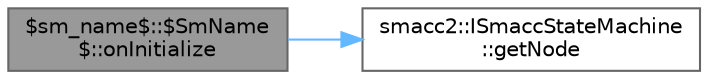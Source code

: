 digraph "$sm_name$::$SmName$::onInitialize"
{
 // LATEX_PDF_SIZE
  bgcolor="transparent";
  edge [fontname=Helvetica,fontsize=10,labelfontname=Helvetica,labelfontsize=10];
  node [fontname=Helvetica,fontsize=10,shape=box,height=0.2,width=0.4];
  rankdir="LR";
  Node1 [label="$sm_name$::$SmName\l$::onInitialize",height=0.2,width=0.4,color="gray40", fillcolor="grey60", style="filled", fontcolor="black",tooltip="this function should be implemented by the user to create the orthogonals"];
  Node1 -> Node2 [color="steelblue1",style="solid"];
  Node2 [label="smacc2::ISmaccStateMachine\l::getNode",height=0.2,width=0.4,color="grey40", fillcolor="white", style="filled",URL="$classsmacc2_1_1ISmaccStateMachine.html#a2cf8b817f7e137fc648e373ae4614a2f",tooltip=" "];
}

